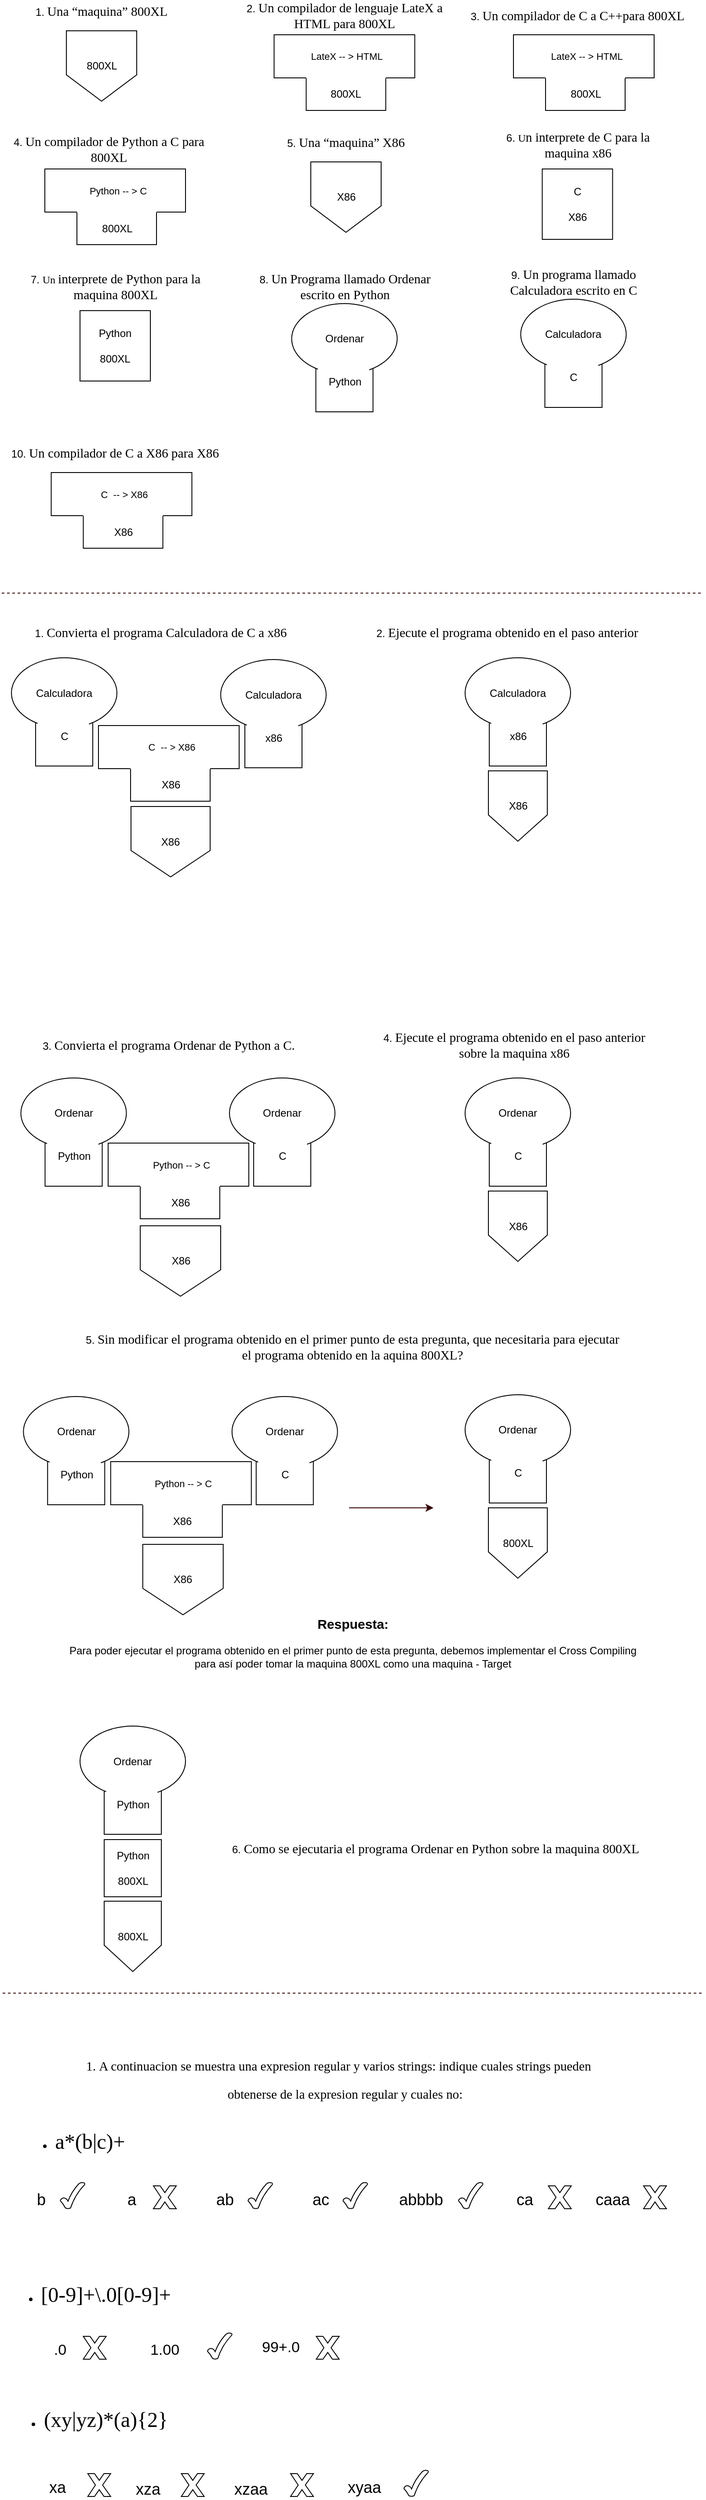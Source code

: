 <mxfile version="14.2.9" type="github"><diagram id="0wuy5kkKO8i0RY8jENME" name="Page-1"><mxGraphModel dx="946" dy="533" grid="0" gridSize="10" guides="1" tooltips="1" connect="1" arrows="1" fold="1" page="1" pageScale="1" pageWidth="827" pageHeight="1169" math="0" shadow="0"><root><mxCell id="0"/><mxCell id="1" parent="0"/><mxCell id="o7B1s2M9Znzvub45xpnJ-1" value="1.&amp;nbsp;&lt;span style=&quot;font-size: 11pt ; font-family: &amp;#34;calibri&amp;#34;&quot;&gt;Una “maquina” 800XL&lt;/span&gt;" style="text;html=1;strokeColor=none;fillColor=none;align=center;verticalAlign=middle;whiteSpace=wrap;rounded=0;" parent="1" vertex="1"><mxGeometry x="25" y="46" width="205" height="20" as="geometry"/></mxCell><mxCell id="o7B1s2M9Znzvub45xpnJ-3" value="800XL" style="shape=offPageConnector;whiteSpace=wrap;html=1;" parent="1" vertex="1"><mxGeometry x="87.5" y="78" width="80" height="80" as="geometry"/></mxCell><mxCell id="o7B1s2M9Znzvub45xpnJ-4" value="" style="rounded=0;whiteSpace=wrap;html=1;" parent="1" vertex="1"><mxGeometry x="323.75" y="82.5" width="160" height="49" as="geometry"/></mxCell><mxCell id="o7B1s2M9Znzvub45xpnJ-5" value="800XL" style="rounded=0;whiteSpace=wrap;html=1;" parent="1" vertex="1"><mxGeometry x="360.25" y="131.5" width="90.5" height="37" as="geometry"/></mxCell><mxCell id="o7B1s2M9Znzvub45xpnJ-6" value="" style="endArrow=none;html=1;entryX=1;entryY=0;entryDx=0;entryDy=0;strokeColor=#FFFFFF;exitX=0;exitY=0;exitDx=0;exitDy=0;" parent="1" source="o7B1s2M9Znzvub45xpnJ-5" target="o7B1s2M9Znzvub45xpnJ-5" edge="1"><mxGeometry width="50" height="50" relative="1" as="geometry"><mxPoint x="518.75" y="160.5" as="sourcePoint"/><mxPoint x="410.25" y="82.5" as="targetPoint"/></mxGeometry></mxCell><mxCell id="o7B1s2M9Znzvub45xpnJ-8" value="LateX -- &amp;gt; HTML" style="edgeLabel;html=1;align=center;verticalAlign=middle;resizable=0;points=[];" parent="o7B1s2M9Znzvub45xpnJ-6" vertex="1" connectable="0"><mxGeometry x="0.293" y="4" relative="1" as="geometry"><mxPoint x="-12.75" y="-20.5" as="offset"/></mxGeometry></mxCell><mxCell id="o7B1s2M9Znzvub45xpnJ-7" value="2.&amp;nbsp;&lt;span style=&quot;font-size: 11pt ; font-family: &amp;#34;calibri&amp;#34;&quot;&gt;Un compilador de lenguaje LateX a HTML para 800XL&lt;/span&gt;" style="text;html=1;strokeColor=none;fillColor=none;align=center;verticalAlign=middle;whiteSpace=wrap;rounded=0;" parent="1" vertex="1"><mxGeometry x="281" y="50.5" width="245.5" height="20" as="geometry"/></mxCell><mxCell id="o7B1s2M9Znzvub45xpnJ-9" value="" style="rounded=0;whiteSpace=wrap;html=1;" parent="1" vertex="1"><mxGeometry x="596" y="82.5" width="160" height="49" as="geometry"/></mxCell><mxCell id="o7B1s2M9Znzvub45xpnJ-10" value="800XL" style="rounded=0;whiteSpace=wrap;html=1;" parent="1" vertex="1"><mxGeometry x="632.5" y="131.5" width="90.5" height="37" as="geometry"/></mxCell><mxCell id="o7B1s2M9Znzvub45xpnJ-11" value="" style="endArrow=none;html=1;entryX=1;entryY=0;entryDx=0;entryDy=0;strokeColor=#FFFFFF;exitX=0;exitY=0;exitDx=0;exitDy=0;" parent="1" source="o7B1s2M9Znzvub45xpnJ-10" target="o7B1s2M9Znzvub45xpnJ-10" edge="1"><mxGeometry width="50" height="50" relative="1" as="geometry"><mxPoint x="791" y="160.5" as="sourcePoint"/><mxPoint x="682.5" y="82.5" as="targetPoint"/></mxGeometry></mxCell><mxCell id="o7B1s2M9Znzvub45xpnJ-12" value="LateX -- &amp;gt; HTML" style="edgeLabel;html=1;align=center;verticalAlign=middle;resizable=0;points=[];" parent="o7B1s2M9Znzvub45xpnJ-11" vertex="1" connectable="0"><mxGeometry x="0.293" y="4" relative="1" as="geometry"><mxPoint x="-12.75" y="-20.5" as="offset"/></mxGeometry></mxCell><mxCell id="o7B1s2M9Znzvub45xpnJ-13" value="3.&amp;nbsp;&lt;span style=&quot;font-size: 11pt ; font-family: &amp;#34;calibri&amp;#34;&quot;&gt;Un compilador de C a C++para 800XL&lt;/span&gt;&lt;span style=&quot;font-size: 11pt ; font-family: &amp;#34;calibri&amp;#34;&quot;&gt;&lt;br&gt;&lt;/span&gt;" style="text;html=1;strokeColor=none;fillColor=none;align=center;verticalAlign=middle;whiteSpace=wrap;rounded=0;" parent="1" vertex="1"><mxGeometry x="546" y="50.5" width="245.5" height="20" as="geometry"/></mxCell><mxCell id="o7B1s2M9Znzvub45xpnJ-14" value="" style="rounded=0;whiteSpace=wrap;html=1;" parent="1" vertex="1"><mxGeometry x="63" y="235" width="160" height="49" as="geometry"/></mxCell><mxCell id="o7B1s2M9Znzvub45xpnJ-15" value="800XL" style="rounded=0;whiteSpace=wrap;html=1;" parent="1" vertex="1"><mxGeometry x="99.5" y="284" width="90.5" height="37" as="geometry"/></mxCell><mxCell id="o7B1s2M9Znzvub45xpnJ-16" value="" style="endArrow=none;html=1;entryX=1;entryY=0;entryDx=0;entryDy=0;strokeColor=#FFFFFF;exitX=0;exitY=0;exitDx=0;exitDy=0;" parent="1" source="o7B1s2M9Znzvub45xpnJ-15" target="o7B1s2M9Znzvub45xpnJ-15" edge="1"><mxGeometry width="50" height="50" relative="1" as="geometry"><mxPoint x="258" y="313" as="sourcePoint"/><mxPoint x="149.5" y="235" as="targetPoint"/></mxGeometry></mxCell><mxCell id="o7B1s2M9Znzvub45xpnJ-17" value="Python -- &amp;gt; C" style="edgeLabel;html=1;align=center;verticalAlign=middle;resizable=0;points=[];" parent="o7B1s2M9Znzvub45xpnJ-16" vertex="1" connectable="0"><mxGeometry x="0.293" y="4" relative="1" as="geometry"><mxPoint x="-12.75" y="-20.5" as="offset"/></mxGeometry></mxCell><mxCell id="o7B1s2M9Znzvub45xpnJ-18" value="4.&amp;nbsp;&lt;span style=&quot;font-size: 11pt ; font-family: &amp;#34;calibri&amp;#34;&quot;&gt;Un compilador de Python a C para 800XL&lt;/span&gt;&lt;span style=&quot;font-size: 11pt ; font-family: &amp;#34;calibri&amp;#34;&quot;&gt;&lt;br&gt;&lt;/span&gt;" style="text;html=1;strokeColor=none;fillColor=none;align=center;verticalAlign=middle;whiteSpace=wrap;rounded=0;" parent="1" vertex="1"><mxGeometry x="13" y="203" width="245.5" height="20" as="geometry"/></mxCell><mxCell id="o7B1s2M9Znzvub45xpnJ-19" value="5.&amp;nbsp;&lt;span style=&quot;font-size: 11pt ; font-family: &amp;#34;calibri&amp;#34;&quot;&gt;Una “maquina” X86&lt;/span&gt;" style="text;html=1;strokeColor=none;fillColor=none;align=center;verticalAlign=middle;whiteSpace=wrap;rounded=0;" parent="1" vertex="1"><mxGeometry x="303" y="195" width="205" height="20" as="geometry"/></mxCell><mxCell id="o7B1s2M9Znzvub45xpnJ-20" value="X86" style="shape=offPageConnector;whiteSpace=wrap;html=1;" parent="1" vertex="1"><mxGeometry x="365.5" y="227" width="80" height="80" as="geometry"/></mxCell><mxCell id="c6GjUA7EUGAExGTS7ONb-1" value="C&lt;br&gt;&lt;br&gt;X86" style="whiteSpace=wrap;html=1;aspect=fixed;" parent="1" vertex="1"><mxGeometry x="628.75" y="235" width="80" height="80" as="geometry"/></mxCell><mxCell id="c6GjUA7EUGAExGTS7ONb-2" value="6. &lt;font face=&quot;calibri&quot;&gt;U&lt;/font&gt;&lt;span style=&quot;font-size: 11pt ; font-family: &amp;#34;calibri&amp;#34;&quot;&gt;n interprete de C para la maquina x86&lt;/span&gt;&lt;span style=&quot;font-size: 11pt ; font-family: &amp;#34;calibri&amp;#34;&quot;&gt;&lt;br&gt;&lt;/span&gt;" style="text;html=1;strokeColor=none;fillColor=none;align=center;verticalAlign=middle;whiteSpace=wrap;rounded=0;" parent="1" vertex="1"><mxGeometry x="567.5" y="198" width="202.5" height="20" as="geometry"/></mxCell><mxCell id="c6GjUA7EUGAExGTS7ONb-5" value="Python&lt;br&gt;&lt;br&gt;800XL" style="whiteSpace=wrap;html=1;aspect=fixed;" parent="1" vertex="1"><mxGeometry x="103" y="396" width="80" height="80" as="geometry"/></mxCell><mxCell id="c6GjUA7EUGAExGTS7ONb-6" value="7. &lt;font face=&quot;calibri&quot;&gt;Un&amp;nbsp;&lt;/font&gt;&lt;span style=&quot;font-size: 11pt ; font-family: &amp;#34;calibri&amp;#34;&quot;&gt;interprete de Python para la maquina 800XL&lt;/span&gt;&lt;font face=&quot;calibri&quot;&gt;&lt;br&gt;&lt;/font&gt;" style="text;html=1;strokeColor=none;fillColor=none;align=center;verticalAlign=middle;whiteSpace=wrap;rounded=0;" parent="1" vertex="1"><mxGeometry x="41.75" y="359" width="202.5" height="20" as="geometry"/></mxCell><mxCell id="c6GjUA7EUGAExGTS7ONb-8" value="" style="rounded=0;whiteSpace=wrap;html=1;rotation=90;" parent="1" vertex="1"><mxGeometry x="367.25" y="442" width="73" height="65" as="geometry"/></mxCell><mxCell id="c6GjUA7EUGAExGTS7ONb-9" value="Ordenar" style="ellipse;whiteSpace=wrap;html=1;" parent="1" vertex="1"><mxGeometry x="343.75" y="388" width="120" height="80" as="geometry"/></mxCell><mxCell id="pIgrAWLMI8oXcJ2_tjsk-3" value="" style="endArrow=none;html=1;strokeWidth=7;strokeColor=#FFFFFF;entryX=0.735;entryY=0.963;entryDx=0;entryDy=0;entryPerimeter=0;" edge="1" parent="1" target="c6GjUA7EUGAExGTS7ONb-9"><mxGeometry width="50" height="50" relative="1" as="geometry"><mxPoint x="373.5" y="465" as="sourcePoint"/><mxPoint x="424" y="465" as="targetPoint"/><Array as="points"><mxPoint x="406.5" y="465"/></Array></mxGeometry></mxCell><mxCell id="pIgrAWLMI8oXcJ2_tjsk-4" value="8. &lt;span style=&quot;font-size: 11pt ; font-family: &amp;#34;calibri&amp;#34;&quot;&gt;Un Programa llamado Ordenar escrito en Python&lt;/span&gt;&lt;font face=&quot;calibri&quot;&gt;&lt;br&gt;&lt;/font&gt;" style="text;html=1;strokeColor=none;fillColor=none;align=center;verticalAlign=middle;whiteSpace=wrap;rounded=0;" vertex="1" parent="1"><mxGeometry x="302.5" y="359" width="202.5" height="20" as="geometry"/></mxCell><mxCell id="pIgrAWLMI8oXcJ2_tjsk-5" value="Python" style="text;html=1;align=center;verticalAlign=middle;resizable=0;points=[];autosize=1;" vertex="1" parent="1"><mxGeometry x="380.25" y="468" width="47" height="18" as="geometry"/></mxCell><mxCell id="pIgrAWLMI8oXcJ2_tjsk-7" value="" style="rounded=0;whiteSpace=wrap;html=1;rotation=90;" vertex="1" parent="1"><mxGeometry x="627.75" y="437" width="73" height="65" as="geometry"/></mxCell><mxCell id="pIgrAWLMI8oXcJ2_tjsk-8" value="Calculadora" style="ellipse;whiteSpace=wrap;html=1;" vertex="1" parent="1"><mxGeometry x="604.25" y="383" width="120" height="80" as="geometry"/></mxCell><mxCell id="pIgrAWLMI8oXcJ2_tjsk-9" value="" style="endArrow=none;html=1;strokeWidth=7;strokeColor=#FFFFFF;entryX=0.735;entryY=0.963;entryDx=0;entryDy=0;entryPerimeter=0;" edge="1" parent="1" target="pIgrAWLMI8oXcJ2_tjsk-8"><mxGeometry width="50" height="50" relative="1" as="geometry"><mxPoint x="634" y="460" as="sourcePoint"/><mxPoint x="684.5" y="460" as="targetPoint"/><Array as="points"><mxPoint x="667" y="460"/></Array></mxGeometry></mxCell><mxCell id="pIgrAWLMI8oXcJ2_tjsk-10" value="9. &lt;span style=&quot;font-size: 11pt ; font-family: &amp;#34;calibri&amp;#34;&quot;&gt;Un programa llamado Calculadora escrito en C&lt;/span&gt;&lt;span style=&quot;font-size: 11pt ; font-family: &amp;#34;calibri&amp;#34;&quot;&gt;&lt;br&gt;&lt;/span&gt;" style="text;html=1;strokeColor=none;fillColor=none;align=center;verticalAlign=middle;whiteSpace=wrap;rounded=0;" vertex="1" parent="1"><mxGeometry x="563" y="354" width="202.5" height="20" as="geometry"/></mxCell><mxCell id="pIgrAWLMI8oXcJ2_tjsk-11" value="C" style="text;html=1;align=center;verticalAlign=middle;resizable=0;points=[];autosize=1;" vertex="1" parent="1"><mxGeometry x="654.75" y="463" width="19" height="18" as="geometry"/></mxCell><mxCell id="pIgrAWLMI8oXcJ2_tjsk-12" value="" style="rounded=0;whiteSpace=wrap;html=1;" vertex="1" parent="1"><mxGeometry x="70.25" y="580" width="160" height="49" as="geometry"/></mxCell><mxCell id="pIgrAWLMI8oXcJ2_tjsk-13" value="X86" style="rounded=0;whiteSpace=wrap;html=1;" vertex="1" parent="1"><mxGeometry x="106.75" y="629" width="90.5" height="37" as="geometry"/></mxCell><mxCell id="pIgrAWLMI8oXcJ2_tjsk-14" value="" style="endArrow=none;html=1;entryX=1;entryY=0;entryDx=0;entryDy=0;strokeColor=#FFFFFF;exitX=0;exitY=0;exitDx=0;exitDy=0;" edge="1" parent="1" source="pIgrAWLMI8oXcJ2_tjsk-13" target="pIgrAWLMI8oXcJ2_tjsk-13"><mxGeometry width="50" height="50" relative="1" as="geometry"><mxPoint x="265.25" y="658" as="sourcePoint"/><mxPoint x="156.75" y="580" as="targetPoint"/></mxGeometry></mxCell><mxCell id="pIgrAWLMI8oXcJ2_tjsk-15" value="C &amp;nbsp;-- &amp;gt; X86" style="edgeLabel;html=1;align=center;verticalAlign=middle;resizable=0;points=[];" vertex="1" connectable="0" parent="pIgrAWLMI8oXcJ2_tjsk-14"><mxGeometry x="0.293" y="4" relative="1" as="geometry"><mxPoint x="-12.75" y="-20.5" as="offset"/></mxGeometry></mxCell><mxCell id="pIgrAWLMI8oXcJ2_tjsk-16" value="10.&amp;nbsp;&lt;span style=&quot;font-size: 11pt ; font-family: &amp;#34;calibri&amp;#34;&quot;&gt;Un compilador de C a X86 para X86&lt;/span&gt;&lt;span style=&quot;font-size: 11pt ; font-family: &amp;#34;calibri&amp;#34;&quot;&gt;&lt;br&gt;&lt;/span&gt;" style="text;html=1;strokeColor=none;fillColor=none;align=center;verticalAlign=middle;whiteSpace=wrap;rounded=0;" vertex="1" parent="1"><mxGeometry x="20.25" y="548" width="245.5" height="20" as="geometry"/></mxCell><mxCell id="pIgrAWLMI8oXcJ2_tjsk-17" value="" style="endArrow=none;dashed=1;html=1;strokeWidth=1;strokeColor=#330000;" edge="1" parent="1"><mxGeometry width="50" height="50" relative="1" as="geometry"><mxPoint x="14" y="717" as="sourcePoint"/><mxPoint x="811" y="717" as="targetPoint"/></mxGeometry></mxCell><mxCell id="pIgrAWLMI8oXcJ2_tjsk-19" value="1.&amp;nbsp;&lt;span style=&quot;font-size: 11pt ; font-family: &amp;#34;calibri&amp;#34;&quot;&gt;Convierta el programa Calculadora de C a x86&lt;/span&gt;" style="text;html=1;strokeColor=none;fillColor=none;align=center;verticalAlign=middle;whiteSpace=wrap;rounded=0;" vertex="1" parent="1"><mxGeometry x="35.75" y="745" width="318.25" height="34" as="geometry"/></mxCell><mxCell id="pIgrAWLMI8oXcJ2_tjsk-20" value="" style="rounded=0;whiteSpace=wrap;html=1;rotation=90;" vertex="1" parent="1"><mxGeometry x="48.5" y="844.5" width="73" height="65" as="geometry"/></mxCell><mxCell id="pIgrAWLMI8oXcJ2_tjsk-21" value="Calculadora" style="ellipse;whiteSpace=wrap;html=1;" vertex="1" parent="1"><mxGeometry x="25" y="790.5" width="120" height="80" as="geometry"/></mxCell><mxCell id="pIgrAWLMI8oXcJ2_tjsk-22" value="" style="endArrow=none;html=1;strokeWidth=7;strokeColor=#FFFFFF;entryX=0.735;entryY=0.963;entryDx=0;entryDy=0;entryPerimeter=0;" edge="1" parent="1" target="pIgrAWLMI8oXcJ2_tjsk-21"><mxGeometry width="50" height="50" relative="1" as="geometry"><mxPoint x="54.75" y="867.5" as="sourcePoint"/><mxPoint x="105.25" y="867.5" as="targetPoint"/><Array as="points"><mxPoint x="87.75" y="867.5"/></Array></mxGeometry></mxCell><mxCell id="pIgrAWLMI8oXcJ2_tjsk-23" value="C" style="text;html=1;align=center;verticalAlign=middle;resizable=0;points=[];autosize=1;" vertex="1" parent="1"><mxGeometry x="75.5" y="870.5" width="19" height="18" as="geometry"/></mxCell><mxCell id="pIgrAWLMI8oXcJ2_tjsk-28" value="" style="rounded=0;whiteSpace=wrap;html=1;" vertex="1" parent="1"><mxGeometry x="124" y="867.5" width="160" height="49" as="geometry"/></mxCell><mxCell id="pIgrAWLMI8oXcJ2_tjsk-29" value="X86" style="rounded=0;whiteSpace=wrap;html=1;" vertex="1" parent="1"><mxGeometry x="160.5" y="916.5" width="90.5" height="37" as="geometry"/></mxCell><mxCell id="pIgrAWLMI8oXcJ2_tjsk-30" value="" style="endArrow=none;html=1;entryX=1;entryY=0;entryDx=0;entryDy=0;strokeColor=#FFFFFF;exitX=0;exitY=0;exitDx=0;exitDy=0;" edge="1" parent="1" source="pIgrAWLMI8oXcJ2_tjsk-29" target="pIgrAWLMI8oXcJ2_tjsk-29"><mxGeometry width="50" height="50" relative="1" as="geometry"><mxPoint x="319" y="945.5" as="sourcePoint"/><mxPoint x="210.5" y="867.5" as="targetPoint"/></mxGeometry></mxCell><mxCell id="pIgrAWLMI8oXcJ2_tjsk-31" value="C &amp;nbsp;-- &amp;gt; X86" style="edgeLabel;html=1;align=center;verticalAlign=middle;resizable=0;points=[];" vertex="1" connectable="0" parent="pIgrAWLMI8oXcJ2_tjsk-30"><mxGeometry x="0.293" y="4" relative="1" as="geometry"><mxPoint x="-12.75" y="-20.5" as="offset"/></mxGeometry></mxCell><mxCell id="pIgrAWLMI8oXcJ2_tjsk-32" value="X86" style="shape=offPageConnector;whiteSpace=wrap;html=1;" vertex="1" parent="1"><mxGeometry x="161" y="959.5" width="90" height="80" as="geometry"/></mxCell><mxCell id="pIgrAWLMI8oXcJ2_tjsk-33" value="" style="rounded=0;whiteSpace=wrap;html=1;rotation=90;" vertex="1" parent="1"><mxGeometry x="286.5" y="846.5" width="73" height="65" as="geometry"/></mxCell><mxCell id="pIgrAWLMI8oXcJ2_tjsk-34" value="Calculadora" style="ellipse;whiteSpace=wrap;html=1;" vertex="1" parent="1"><mxGeometry x="263" y="792.5" width="120" height="80" as="geometry"/></mxCell><mxCell id="pIgrAWLMI8oXcJ2_tjsk-35" value="" style="endArrow=none;html=1;strokeWidth=7;strokeColor=#FFFFFF;entryX=0.735;entryY=0.963;entryDx=0;entryDy=0;entryPerimeter=0;" edge="1" parent="1" target="pIgrAWLMI8oXcJ2_tjsk-34"><mxGeometry width="50" height="50" relative="1" as="geometry"><mxPoint x="292.75" y="869.5" as="sourcePoint"/><mxPoint x="343.25" y="869.5" as="targetPoint"/><Array as="points"><mxPoint x="325.75" y="869.5"/></Array></mxGeometry></mxCell><mxCell id="pIgrAWLMI8oXcJ2_tjsk-36" value="x86" style="text;html=1;align=center;verticalAlign=middle;resizable=0;points=[];autosize=1;" vertex="1" parent="1"><mxGeometry x="308.5" y="872.5" width="29" height="18" as="geometry"/></mxCell><mxCell id="pIgrAWLMI8oXcJ2_tjsk-37" value="2.&amp;nbsp;&lt;span style=&quot;font-size: 11pt ; font-family: &amp;#34;calibri&amp;#34;&quot;&gt;Ejecute el programa obtenido en el paso anterior&lt;/span&gt;" style="text;html=1;strokeColor=none;fillColor=none;align=center;verticalAlign=middle;whiteSpace=wrap;rounded=0;" vertex="1" parent="1"><mxGeometry x="430" y="745" width="318.25" height="34" as="geometry"/></mxCell><mxCell id="pIgrAWLMI8oXcJ2_tjsk-38" value="" style="rounded=0;whiteSpace=wrap;html=1;rotation=90;" vertex="1" parent="1"><mxGeometry x="564.5" y="844.5" width="73" height="65" as="geometry"/></mxCell><mxCell id="pIgrAWLMI8oXcJ2_tjsk-39" value="Calculadora" style="ellipse;whiteSpace=wrap;html=1;" vertex="1" parent="1"><mxGeometry x="541" y="790.5" width="120" height="80" as="geometry"/></mxCell><mxCell id="pIgrAWLMI8oXcJ2_tjsk-40" value="" style="endArrow=none;html=1;strokeWidth=7;strokeColor=#FFFFFF;entryX=0.735;entryY=0.963;entryDx=0;entryDy=0;entryPerimeter=0;" edge="1" parent="1" target="pIgrAWLMI8oXcJ2_tjsk-39"><mxGeometry width="50" height="50" relative="1" as="geometry"><mxPoint x="570.75" y="867.5" as="sourcePoint"/><mxPoint x="621.25" y="867.5" as="targetPoint"/><Array as="points"><mxPoint x="603.75" y="867.5"/></Array></mxGeometry></mxCell><mxCell id="pIgrAWLMI8oXcJ2_tjsk-41" value="x86" style="text;html=1;align=center;verticalAlign=middle;resizable=0;points=[];autosize=1;" vertex="1" parent="1"><mxGeometry x="586.5" y="870.5" width="29" height="18" as="geometry"/></mxCell><mxCell id="pIgrAWLMI8oXcJ2_tjsk-42" value="X86" style="shape=offPageConnector;whiteSpace=wrap;html=1;" vertex="1" parent="1"><mxGeometry x="567.5" y="919" width="67" height="80" as="geometry"/></mxCell><mxCell id="pIgrAWLMI8oXcJ2_tjsk-47" value="3.&amp;nbsp;&lt;span style=&quot;font-size: 11pt ; font-family: &amp;#34;calibri&amp;#34;&quot;&gt;Convierta el programa Ordenar de Python a C.&lt;/span&gt;" style="text;html=1;strokeColor=none;fillColor=none;align=center;verticalAlign=middle;whiteSpace=wrap;rounded=0;" vertex="1" parent="1"><mxGeometry x="44.88" y="1214" width="318.25" height="34" as="geometry"/></mxCell><mxCell id="pIgrAWLMI8oXcJ2_tjsk-48" value="" style="rounded=0;whiteSpace=wrap;html=1;rotation=90;" vertex="1" parent="1"><mxGeometry x="59.25" y="1322" width="73" height="65" as="geometry"/></mxCell><mxCell id="pIgrAWLMI8oXcJ2_tjsk-49" value="Ordenar" style="ellipse;whiteSpace=wrap;html=1;" vertex="1" parent="1"><mxGeometry x="35.75" y="1268" width="120" height="80" as="geometry"/></mxCell><mxCell id="pIgrAWLMI8oXcJ2_tjsk-50" value="" style="endArrow=none;html=1;strokeWidth=7;strokeColor=#FFFFFF;entryX=0.735;entryY=0.963;entryDx=0;entryDy=0;entryPerimeter=0;" edge="1" parent="1" target="pIgrAWLMI8oXcJ2_tjsk-49"><mxGeometry width="50" height="50" relative="1" as="geometry"><mxPoint x="65.5" y="1345" as="sourcePoint"/><mxPoint x="116" y="1345" as="targetPoint"/><Array as="points"><mxPoint x="98.5" y="1345"/></Array></mxGeometry></mxCell><mxCell id="pIgrAWLMI8oXcJ2_tjsk-51" value="Python" style="text;html=1;align=center;verticalAlign=middle;resizable=0;points=[];autosize=1;" vertex="1" parent="1"><mxGeometry x="72.25" y="1348" width="47" height="18" as="geometry"/></mxCell><mxCell id="pIgrAWLMI8oXcJ2_tjsk-52" value="" style="rounded=0;whiteSpace=wrap;html=1;" vertex="1" parent="1"><mxGeometry x="135" y="1342" width="160" height="49" as="geometry"/></mxCell><mxCell id="pIgrAWLMI8oXcJ2_tjsk-53" value="X86" style="rounded=0;whiteSpace=wrap;html=1;" vertex="1" parent="1"><mxGeometry x="171.5" y="1391" width="90.5" height="37" as="geometry"/></mxCell><mxCell id="pIgrAWLMI8oXcJ2_tjsk-54" value="" style="endArrow=none;html=1;entryX=1;entryY=0;entryDx=0;entryDy=0;exitX=0;exitY=0;exitDx=0;exitDy=0;strokeColor=#FFFFFF;" edge="1" parent="1" source="pIgrAWLMI8oXcJ2_tjsk-53" target="pIgrAWLMI8oXcJ2_tjsk-53"><mxGeometry width="50" height="50" relative="1" as="geometry"><mxPoint x="330" y="1420" as="sourcePoint"/><mxPoint x="221.5" y="1342" as="targetPoint"/></mxGeometry></mxCell><mxCell id="pIgrAWLMI8oXcJ2_tjsk-55" value="Python -- &amp;gt; C" style="edgeLabel;html=1;align=center;verticalAlign=middle;resizable=0;points=[];" vertex="1" connectable="0" parent="pIgrAWLMI8oXcJ2_tjsk-54"><mxGeometry x="0.293" y="4" relative="1" as="geometry"><mxPoint x="-12.75" y="-20.5" as="offset"/></mxGeometry></mxCell><mxCell id="pIgrAWLMI8oXcJ2_tjsk-56" value="" style="rounded=0;whiteSpace=wrap;html=1;rotation=90;" vertex="1" parent="1"><mxGeometry x="296.5" y="1322" width="73" height="65" as="geometry"/></mxCell><mxCell id="pIgrAWLMI8oXcJ2_tjsk-57" value="Ordenar" style="ellipse;whiteSpace=wrap;html=1;" vertex="1" parent="1"><mxGeometry x="273" y="1268" width="120" height="80" as="geometry"/></mxCell><mxCell id="pIgrAWLMI8oXcJ2_tjsk-58" value="" style="endArrow=none;html=1;strokeWidth=7;strokeColor=#FFFFFF;entryX=0.735;entryY=0.963;entryDx=0;entryDy=0;entryPerimeter=0;" edge="1" parent="1" target="pIgrAWLMI8oXcJ2_tjsk-57"><mxGeometry width="50" height="50" relative="1" as="geometry"><mxPoint x="302.75" y="1345" as="sourcePoint"/><mxPoint x="353.25" y="1345" as="targetPoint"/><Array as="points"><mxPoint x="335.75" y="1345"/></Array></mxGeometry></mxCell><mxCell id="pIgrAWLMI8oXcJ2_tjsk-59" value="C" style="text;html=1;align=center;verticalAlign=middle;resizable=0;points=[];autosize=1;" vertex="1" parent="1"><mxGeometry x="323.5" y="1348" width="19" height="18" as="geometry"/></mxCell><mxCell id="pIgrAWLMI8oXcJ2_tjsk-60" value="X86" style="shape=offPageConnector;whiteSpace=wrap;html=1;" vertex="1" parent="1"><mxGeometry x="171.5" y="1436" width="91.5" height="80" as="geometry"/></mxCell><mxCell id="pIgrAWLMI8oXcJ2_tjsk-62" value="" style="rounded=0;whiteSpace=wrap;html=1;rotation=90;" vertex="1" parent="1"><mxGeometry x="564.5" y="1322" width="73" height="65" as="geometry"/></mxCell><mxCell id="pIgrAWLMI8oXcJ2_tjsk-63" value="Ordenar" style="ellipse;whiteSpace=wrap;html=1;" vertex="1" parent="1"><mxGeometry x="541" y="1268" width="120" height="80" as="geometry"/></mxCell><mxCell id="pIgrAWLMI8oXcJ2_tjsk-64" value="" style="endArrow=none;html=1;strokeWidth=7;strokeColor=#FFFFFF;entryX=0.735;entryY=0.963;entryDx=0;entryDy=0;entryPerimeter=0;" edge="1" parent="1" target="pIgrAWLMI8oXcJ2_tjsk-63"><mxGeometry width="50" height="50" relative="1" as="geometry"><mxPoint x="570.75" y="1345" as="sourcePoint"/><mxPoint x="621.25" y="1345" as="targetPoint"/><Array as="points"><mxPoint x="603.75" y="1345"/></Array></mxGeometry></mxCell><mxCell id="pIgrAWLMI8oXcJ2_tjsk-65" value="C" style="text;html=1;align=center;verticalAlign=middle;resizable=0;points=[];autosize=1;" vertex="1" parent="1"><mxGeometry x="591.5" y="1348" width="19" height="18" as="geometry"/></mxCell><mxCell id="pIgrAWLMI8oXcJ2_tjsk-66" value="X86" style="shape=offPageConnector;whiteSpace=wrap;html=1;" vertex="1" parent="1"><mxGeometry x="567.5" y="1396.5" width="67" height="80" as="geometry"/></mxCell><mxCell id="pIgrAWLMI8oXcJ2_tjsk-67" value="4.&amp;nbsp;&lt;span style=&quot;font-size: 11pt ; font-family: &amp;#34;calibri&amp;#34;&quot;&gt;Ejecute el programa obtenido en el paso anterior sobre la maquina x86&lt;/span&gt;" style="text;html=1;strokeColor=none;fillColor=none;align=center;verticalAlign=middle;whiteSpace=wrap;rounded=0;" vertex="1" parent="1"><mxGeometry x="437.75" y="1214" width="318.25" height="34" as="geometry"/></mxCell><mxCell id="pIgrAWLMI8oXcJ2_tjsk-69" value="&lt;div style=&quot;text-align: center&quot;&gt;&lt;span&gt;5.&amp;nbsp;&lt;/span&gt;&lt;span style=&quot;font-family: &amp;#34;calibri&amp;#34; ; font-size: 11pt&quot;&gt;Sin modificar el programa obtenido en el primer punto de esta pregunta, que&amp;nbsp;&lt;/span&gt;&lt;span style=&quot;font-size: 11pt ; font-family: &amp;#34;calibri&amp;#34;&quot;&gt;necesitaria para ejecutar el programa obtenido en la aquina 800XL?&lt;/span&gt;&lt;/div&gt;" style="text;html=1;strokeColor=none;fillColor=none;align=center;verticalAlign=middle;whiteSpace=wrap;rounded=0;" vertex="1" parent="1"><mxGeometry x="105" y="1557" width="616.25" height="34" as="geometry"/></mxCell><mxCell id="pIgrAWLMI8oXcJ2_tjsk-70" value="" style="rounded=0;whiteSpace=wrap;html=1;rotation=90;" vertex="1" parent="1"><mxGeometry x="62.13" y="1684" width="73" height="65" as="geometry"/></mxCell><mxCell id="pIgrAWLMI8oXcJ2_tjsk-71" value="Ordenar" style="ellipse;whiteSpace=wrap;html=1;" vertex="1" parent="1"><mxGeometry x="38.63" y="1630" width="120" height="80" as="geometry"/></mxCell><mxCell id="pIgrAWLMI8oXcJ2_tjsk-72" value="" style="endArrow=none;html=1;strokeWidth=7;strokeColor=#FFFFFF;entryX=0.735;entryY=0.963;entryDx=0;entryDy=0;entryPerimeter=0;" edge="1" parent="1" target="pIgrAWLMI8oXcJ2_tjsk-71"><mxGeometry width="50" height="50" relative="1" as="geometry"><mxPoint x="68.38" y="1707" as="sourcePoint"/><mxPoint x="118.88" y="1707" as="targetPoint"/><Array as="points"><mxPoint x="101.38" y="1707"/></Array></mxGeometry></mxCell><mxCell id="pIgrAWLMI8oXcJ2_tjsk-73" value="Python" style="text;html=1;align=center;verticalAlign=middle;resizable=0;points=[];autosize=1;" vertex="1" parent="1"><mxGeometry x="75.13" y="1710" width="47" height="18" as="geometry"/></mxCell><mxCell id="pIgrAWLMI8oXcJ2_tjsk-74" value="" style="rounded=0;whiteSpace=wrap;html=1;" vertex="1" parent="1"><mxGeometry x="137.88" y="1704" width="160" height="49" as="geometry"/></mxCell><mxCell id="pIgrAWLMI8oXcJ2_tjsk-75" value="X86" style="rounded=0;whiteSpace=wrap;html=1;" vertex="1" parent="1"><mxGeometry x="174.38" y="1753" width="90.5" height="37" as="geometry"/></mxCell><mxCell id="pIgrAWLMI8oXcJ2_tjsk-76" value="" style="endArrow=none;html=1;entryX=1;entryY=0;entryDx=0;entryDy=0;exitX=0;exitY=0;exitDx=0;exitDy=0;strokeColor=#FFFFFF;" edge="1" parent="1" source="pIgrAWLMI8oXcJ2_tjsk-75" target="pIgrAWLMI8oXcJ2_tjsk-75"><mxGeometry width="50" height="50" relative="1" as="geometry"><mxPoint x="332.88" y="1782" as="sourcePoint"/><mxPoint x="224.38" y="1704" as="targetPoint"/></mxGeometry></mxCell><mxCell id="pIgrAWLMI8oXcJ2_tjsk-77" value="Python -- &amp;gt; C" style="edgeLabel;html=1;align=center;verticalAlign=middle;resizable=0;points=[];" vertex="1" connectable="0" parent="pIgrAWLMI8oXcJ2_tjsk-76"><mxGeometry x="0.293" y="4" relative="1" as="geometry"><mxPoint x="-12.75" y="-20.5" as="offset"/></mxGeometry></mxCell><mxCell id="pIgrAWLMI8oXcJ2_tjsk-78" value="" style="rounded=0;whiteSpace=wrap;html=1;rotation=90;" vertex="1" parent="1"><mxGeometry x="299.38" y="1684" width="73" height="65" as="geometry"/></mxCell><mxCell id="pIgrAWLMI8oXcJ2_tjsk-79" value="Ordenar" style="ellipse;whiteSpace=wrap;html=1;" vertex="1" parent="1"><mxGeometry x="275.88" y="1630" width="120" height="80" as="geometry"/></mxCell><mxCell id="pIgrAWLMI8oXcJ2_tjsk-80" value="" style="endArrow=none;html=1;strokeWidth=7;strokeColor=#FFFFFF;entryX=0.735;entryY=0.963;entryDx=0;entryDy=0;entryPerimeter=0;" edge="1" parent="1" target="pIgrAWLMI8oXcJ2_tjsk-79"><mxGeometry width="50" height="50" relative="1" as="geometry"><mxPoint x="305.63" y="1707" as="sourcePoint"/><mxPoint x="356.13" y="1707" as="targetPoint"/><Array as="points"><mxPoint x="338.63" y="1707"/></Array></mxGeometry></mxCell><mxCell id="pIgrAWLMI8oXcJ2_tjsk-81" value="C" style="text;html=1;align=center;verticalAlign=middle;resizable=0;points=[];autosize=1;" vertex="1" parent="1"><mxGeometry x="326.38" y="1710" width="19" height="18" as="geometry"/></mxCell><mxCell id="pIgrAWLMI8oXcJ2_tjsk-82" value="X86" style="shape=offPageConnector;whiteSpace=wrap;html=1;" vertex="1" parent="1"><mxGeometry x="174.38" y="1798" width="91.5" height="80" as="geometry"/></mxCell><mxCell id="pIgrAWLMI8oXcJ2_tjsk-83" value="" style="endArrow=classic;html=1;strokeWidth=1;strokeColor=#330000;" edge="1" parent="1"><mxGeometry width="50" height="50" relative="1" as="geometry"><mxPoint x="409" y="1756.5" as="sourcePoint"/><mxPoint x="505" y="1756.5" as="targetPoint"/></mxGeometry></mxCell><mxCell id="pIgrAWLMI8oXcJ2_tjsk-84" value="" style="rounded=0;whiteSpace=wrap;html=1;rotation=90;" vertex="1" parent="1"><mxGeometry x="564.5" y="1682" width="73" height="65" as="geometry"/></mxCell><mxCell id="pIgrAWLMI8oXcJ2_tjsk-85" value="Ordenar" style="ellipse;whiteSpace=wrap;html=1;" vertex="1" parent="1"><mxGeometry x="541" y="1628" width="120" height="80" as="geometry"/></mxCell><mxCell id="pIgrAWLMI8oXcJ2_tjsk-86" value="" style="endArrow=none;html=1;strokeWidth=7;strokeColor=#FFFFFF;entryX=0.735;entryY=0.963;entryDx=0;entryDy=0;entryPerimeter=0;" edge="1" parent="1" target="pIgrAWLMI8oXcJ2_tjsk-85"><mxGeometry width="50" height="50" relative="1" as="geometry"><mxPoint x="570.75" y="1705" as="sourcePoint"/><mxPoint x="621.25" y="1705" as="targetPoint"/><Array as="points"><mxPoint x="603.75" y="1705"/></Array></mxGeometry></mxCell><mxCell id="pIgrAWLMI8oXcJ2_tjsk-87" value="C" style="text;html=1;align=center;verticalAlign=middle;resizable=0;points=[];autosize=1;" vertex="1" parent="1"><mxGeometry x="591.5" y="1708" width="19" height="18" as="geometry"/></mxCell><mxCell id="pIgrAWLMI8oXcJ2_tjsk-88" value="800XL" style="shape=offPageConnector;whiteSpace=wrap;html=1;" vertex="1" parent="1"><mxGeometry x="567.5" y="1756.5" width="67" height="80" as="geometry"/></mxCell><mxCell id="pIgrAWLMI8oXcJ2_tjsk-89" value="&lt;font style=&quot;font-size: 15px&quot;&gt;&lt;b&gt;Respuesta:&lt;br&gt;&lt;/b&gt;&lt;/font&gt;&lt;br&gt;Para poder ejecutar el programa obtenido en el primer punto de esta pregunta, debemos implementar el Cross Compiling&lt;br&gt;para así poder tomar la maquina 800XL como una maquina - Target" style="text;html=1;align=center;verticalAlign=middle;resizable=0;points=[];autosize=1;" vertex="1" parent="1"><mxGeometry x="85.63" y="1879" width="655" height="61" as="geometry"/></mxCell><mxCell id="pIgrAWLMI8oXcJ2_tjsk-90" value="" style="rounded=0;whiteSpace=wrap;html=1;rotation=90;" vertex="1" parent="1"><mxGeometry x="126.5" y="2058.5" width="73" height="65" as="geometry"/></mxCell><mxCell id="pIgrAWLMI8oXcJ2_tjsk-91" value="Ordenar" style="ellipse;whiteSpace=wrap;html=1;" vertex="1" parent="1"><mxGeometry x="103" y="2004.5" width="120" height="80" as="geometry"/></mxCell><mxCell id="pIgrAWLMI8oXcJ2_tjsk-92" value="" style="endArrow=none;html=1;strokeWidth=7;strokeColor=#FFFFFF;entryX=0.735;entryY=0.963;entryDx=0;entryDy=0;entryPerimeter=0;" edge="1" parent="1" target="pIgrAWLMI8oXcJ2_tjsk-91"><mxGeometry width="50" height="50" relative="1" as="geometry"><mxPoint x="132.75" y="2081.5" as="sourcePoint"/><mxPoint x="183.25" y="2081.5" as="targetPoint"/><Array as="points"><mxPoint x="165.75" y="2081.5"/></Array></mxGeometry></mxCell><mxCell id="pIgrAWLMI8oXcJ2_tjsk-93" value="Python" style="text;html=1;align=center;verticalAlign=middle;resizable=0;points=[];autosize=1;" vertex="1" parent="1"><mxGeometry x="139.5" y="2084.5" width="47" height="18" as="geometry"/></mxCell><mxCell id="pIgrAWLMI8oXcJ2_tjsk-94" value="Python&lt;br&gt;&lt;br&gt;800XL" style="whiteSpace=wrap;html=1;aspect=fixed;" vertex="1" parent="1"><mxGeometry x="130.5" y="2133.5" width="65" height="65" as="geometry"/></mxCell><mxCell id="pIgrAWLMI8oXcJ2_tjsk-95" value="800XL" style="shape=offPageConnector;whiteSpace=wrap;html=1;" vertex="1" parent="1"><mxGeometry x="130.5" y="2203.5" width="65" height="80" as="geometry"/></mxCell><mxCell id="pIgrAWLMI8oXcJ2_tjsk-96" value="6.&amp;nbsp;&lt;span style=&quot;font-size: 11pt ; font-family: &amp;#34;calibri&amp;#34;&quot;&gt;Como se ejecutaria el programa Ordenar en Python sobre la maquina 800XL&lt;/span&gt;" style="text;html=1;align=center;verticalAlign=middle;resizable=0;points=[];autosize=1;" vertex="1" parent="1"><mxGeometry x="264.88" y="2135" width="484" height="18" as="geometry"/></mxCell><mxCell id="pIgrAWLMI8oXcJ2_tjsk-97" value="" style="endArrow=none;dashed=1;html=1;strokeWidth=1;strokeColor=#330000;" edge="1" parent="1"><mxGeometry width="50" height="50" relative="1" as="geometry"><mxPoint x="15.0" y="2308" as="sourcePoint"/><mxPoint x="812" y="2308" as="targetPoint"/></mxGeometry></mxCell><mxCell id="pIgrAWLMI8oXcJ2_tjsk-99" value="&lt;div class=&quot;page&quot; title=&quot;Page 1&quot;&gt;&lt;div class=&quot;layoutArea&quot;&gt;&lt;div class=&quot;column&quot;&gt;&lt;ol&gt;&lt;li style=&quot;font-size: 11pt ; font-family: &amp;#34;calibri&amp;#34;&quot;&gt;&lt;p&gt;&lt;span style=&quot;font-size: 11pt&quot;&gt;A continuacion se muestra una expresion regular y varios strings: indique cuales strings pueden&lt;/span&gt;&lt;/p&gt;&lt;p&gt;&lt;span style=&quot;font-size: 11pt&quot;&gt;obtenerse de la expresion regular y cuales no:&lt;/span&gt;&lt;/p&gt;&lt;/li&gt;&lt;/ol&gt;&lt;/div&gt;&lt;/div&gt;&lt;/div&gt;" style="text;html=1;strokeColor=none;fillColor=none;align=center;verticalAlign=middle;whiteSpace=wrap;rounded=0;" vertex="1" parent="1"><mxGeometry x="70.25" y="2390" width="629" height="34" as="geometry"/></mxCell><mxCell id="pIgrAWLMI8oXcJ2_tjsk-100" value="&lt;font style=&quot;font-size: 18px&quot;&gt;b&lt;/font&gt;" style="text;html=1;strokeColor=none;fillColor=none;align=center;verticalAlign=middle;whiteSpace=wrap;rounded=0;" vertex="1" parent="1"><mxGeometry x="39" y="2533" width="40" height="20" as="geometry"/></mxCell><mxCell id="pIgrAWLMI8oXcJ2_tjsk-102" value="" style="verticalLabelPosition=bottom;verticalAlign=top;html=1;shape=mxgraph.basic.tick" vertex="1" parent="1"><mxGeometry x="80.63" y="2523" width="27.87" height="30" as="geometry"/></mxCell><mxCell id="pIgrAWLMI8oXcJ2_tjsk-103" value="&lt;font style=&quot;font-size: 18px&quot;&gt;a&lt;/font&gt;" style="text;html=1;strokeColor=none;fillColor=none;align=center;verticalAlign=middle;whiteSpace=wrap;rounded=0;" vertex="1" parent="1"><mxGeometry x="141.75" y="2533" width="40" height="20" as="geometry"/></mxCell><mxCell id="pIgrAWLMI8oXcJ2_tjsk-104" value="" style="verticalLabelPosition=bottom;verticalAlign=top;html=1;shape=mxgraph.basic.x" vertex="1" parent="1"><mxGeometry x="186.5" y="2527" width="26" height="26" as="geometry"/></mxCell><mxCell id="pIgrAWLMI8oXcJ2_tjsk-109" value="&lt;font style=&quot;font-size: 18px&quot;&gt;ab&lt;/font&gt;" style="text;html=1;strokeColor=none;fillColor=none;align=center;verticalAlign=middle;whiteSpace=wrap;rounded=0;" vertex="1" parent="1"><mxGeometry x="247.5" y="2533" width="40" height="20" as="geometry"/></mxCell><mxCell id="pIgrAWLMI8oXcJ2_tjsk-110" value="" style="verticalLabelPosition=bottom;verticalAlign=top;html=1;shape=mxgraph.basic.tick" vertex="1" parent="1"><mxGeometry x="294.13" y="2523" width="27.87" height="30" as="geometry"/></mxCell><mxCell id="pIgrAWLMI8oXcJ2_tjsk-111" value="&lt;font style=&quot;font-size: 18px&quot;&gt;ac&lt;/font&gt;" style="text;html=1;strokeColor=none;fillColor=none;align=center;verticalAlign=middle;whiteSpace=wrap;rounded=0;" vertex="1" parent="1"><mxGeometry x="356.88" y="2533" width="40" height="20" as="geometry"/></mxCell><mxCell id="pIgrAWLMI8oXcJ2_tjsk-112" value="" style="verticalLabelPosition=bottom;verticalAlign=top;html=1;shape=mxgraph.basic.tick" vertex="1" parent="1"><mxGeometry x="402.13" y="2523" width="27.87" height="30" as="geometry"/></mxCell><mxCell id="pIgrAWLMI8oXcJ2_tjsk-113" value="&lt;font style=&quot;font-size: 18px&quot;&gt;abbbb&lt;/font&gt;" style="text;html=1;strokeColor=none;fillColor=none;align=center;verticalAlign=middle;whiteSpace=wrap;rounded=0;" vertex="1" parent="1"><mxGeometry x="471.38" y="2533" width="40" height="20" as="geometry"/></mxCell><mxCell id="pIgrAWLMI8oXcJ2_tjsk-114" value="" style="verticalLabelPosition=bottom;verticalAlign=top;html=1;shape=mxgraph.basic.tick" vertex="1" parent="1"><mxGeometry x="533.5" y="2523" width="27.87" height="30" as="geometry"/></mxCell><mxCell id="pIgrAWLMI8oXcJ2_tjsk-115" value="&lt;font style=&quot;font-size: 18px&quot;&gt;ca&lt;/font&gt;" style="text;html=1;strokeColor=none;fillColor=none;align=center;verticalAlign=middle;whiteSpace=wrap;rounded=0;" vertex="1" parent="1"><mxGeometry x="588.75" y="2533" width="40" height="20" as="geometry"/></mxCell><mxCell id="pIgrAWLMI8oXcJ2_tjsk-116" value="" style="verticalLabelPosition=bottom;verticalAlign=top;html=1;shape=mxgraph.basic.x" vertex="1" parent="1"><mxGeometry x="635.75" y="2527" width="26" height="26" as="geometry"/></mxCell><mxCell id="pIgrAWLMI8oXcJ2_tjsk-117" value="&lt;font size=&quot;4&quot;&gt;caaa&lt;/font&gt;" style="text;html=1;strokeColor=none;fillColor=none;align=center;verticalAlign=middle;whiteSpace=wrap;rounded=0;" vertex="1" parent="1"><mxGeometry x="688.5" y="2533" width="40" height="20" as="geometry"/></mxCell><mxCell id="pIgrAWLMI8oXcJ2_tjsk-119" value="&lt;div class=&quot;page&quot; title=&quot;Page 1&quot;&gt;&lt;div class=&quot;layoutArea&quot;&gt;&lt;div class=&quot;column&quot;&gt;&lt;ul&gt;&lt;li style=&quot;font-family: &amp;#34;symbolmt&amp;#34;&quot;&gt;&lt;p&gt;&lt;span style=&quot;font-family: &amp;#34;calibri&amp;#34;&quot;&gt;&lt;font style=&quot;font-size: 24px&quot;&gt;a*(b|c)+&lt;/font&gt;&lt;/span&gt;&lt;/p&gt;&lt;/li&gt;&lt;/ul&gt;&lt;/div&gt;&lt;/div&gt;&lt;/div&gt;" style="text;html=1;align=center;verticalAlign=middle;resizable=0;points=[];autosize=1;" vertex="1" parent="1"><mxGeometry x="28.63" y="2454" width="130" height="46" as="geometry"/></mxCell><mxCell id="pIgrAWLMI8oXcJ2_tjsk-121" value="&lt;div class=&quot;page&quot; title=&quot;Page 1&quot;&gt;&lt;div class=&quot;layoutArea&quot;&gt;&lt;div class=&quot;column&quot;&gt;&lt;ul&gt;&lt;li style=&quot;font-family: &amp;#34;symbolmt&amp;#34;&quot;&gt;&lt;p&gt;&lt;span style=&quot;font-family: &amp;#34;calibri&amp;#34;&quot;&gt;&lt;font style=&quot;font-size: 24px&quot;&gt;[0-9]+\.0[0-9]+&lt;/font&gt;&lt;/span&gt;&lt;/p&gt;&lt;/li&gt;&lt;/ul&gt;&lt;/div&gt;&lt;/div&gt;&lt;/div&gt;" style="text;html=1;align=center;verticalAlign=middle;resizable=0;points=[];autosize=1;" vertex="1" parent="1"><mxGeometry x="12.56" y="2628" width="198" height="46" as="geometry"/></mxCell><mxCell id="pIgrAWLMI8oXcJ2_tjsk-122" value="&lt;font style=&quot;font-size: 17px&quot;&gt;.0&lt;/font&gt;" style="text;html=1;align=center;verticalAlign=middle;resizable=0;points=[];autosize=1;" vertex="1" parent="1"><mxGeometry x="68.25" y="2704" width="24" height="20" as="geometry"/></mxCell><mxCell id="pIgrAWLMI8oXcJ2_tjsk-123" value="" style="verticalLabelPosition=bottom;verticalAlign=top;html=1;shape=mxgraph.basic.x" vertex="1" parent="1"><mxGeometry x="106.75" y="2698" width="26" height="26" as="geometry"/></mxCell><mxCell id="pIgrAWLMI8oXcJ2_tjsk-124" value="&lt;font style=&quot;font-size: 17px&quot;&gt;1.00&lt;/font&gt;" style="text;html=1;align=center;verticalAlign=middle;resizable=0;points=[];autosize=1;" vertex="1" parent="1"><mxGeometry x="177" y="2704" width="43" height="20" as="geometry"/></mxCell><mxCell id="pIgrAWLMI8oXcJ2_tjsk-125" value="" style="verticalLabelPosition=bottom;verticalAlign=top;html=1;shape=mxgraph.basic.tick" vertex="1" parent="1"><mxGeometry x="248.01" y="2694" width="27.87" height="30" as="geometry"/></mxCell><mxCell id="pIgrAWLMI8oXcJ2_tjsk-126" value="&lt;font style=&quot;font-size: 17px&quot;&gt;99+.0&lt;/font&gt;" style="text;html=1;align=center;verticalAlign=middle;resizable=0;points=[];autosize=1;" vertex="1" parent="1"><mxGeometry x="304.5" y="2701" width="53" height="20" as="geometry"/></mxCell><mxCell id="pIgrAWLMI8oXcJ2_tjsk-127" value="" style="verticalLabelPosition=bottom;verticalAlign=top;html=1;shape=mxgraph.basic.x" vertex="1" parent="1"><mxGeometry x="371.75" y="2698" width="26" height="26" as="geometry"/></mxCell><mxCell id="pIgrAWLMI8oXcJ2_tjsk-128" value="&lt;div class=&quot;page&quot; title=&quot;Page 1&quot;&gt;&lt;div class=&quot;layoutArea&quot;&gt;&lt;div class=&quot;column&quot;&gt;&lt;ul&gt;&lt;li style=&quot;font-family: &amp;#34;symbolmt&amp;#34;&quot;&gt;&lt;p&gt;&lt;span style=&quot;font-family: &amp;#34;calibri&amp;#34;&quot;&gt;&lt;font style=&quot;font-size: 24px&quot;&gt;(xy|yz)*(a){2}&lt;/font&gt;&lt;/span&gt;&lt;/p&gt;&lt;/li&gt;&lt;/ul&gt;&lt;/div&gt;&lt;/div&gt;&lt;/div&gt;" style="text;html=1;align=center;verticalAlign=middle;resizable=0;points=[];autosize=1;" vertex="1" parent="1"><mxGeometry x="16.07" y="2770" width="191" height="46" as="geometry"/></mxCell><mxCell id="pIgrAWLMI8oXcJ2_tjsk-129" value="&lt;font style=&quot;font-size: 18px&quot;&gt;xa&lt;/font&gt;" style="text;html=1;align=center;verticalAlign=middle;resizable=0;points=[];autosize=1;" vertex="1" parent="1"><mxGeometry x="62" y="2860" width="29" height="20" as="geometry"/></mxCell><mxCell id="pIgrAWLMI8oXcJ2_tjsk-130" value="" style="verticalLabelPosition=bottom;verticalAlign=top;html=1;shape=mxgraph.basic.x" vertex="1" parent="1"><mxGeometry x="744" y="2527" width="26" height="26" as="geometry"/></mxCell><mxCell id="pIgrAWLMI8oXcJ2_tjsk-131" value="&lt;font style=&quot;font-size: 18px&quot;&gt;xza&lt;/font&gt;" style="text;html=1;align=center;verticalAlign=middle;resizable=0;points=[];autosize=1;" vertex="1" parent="1"><mxGeometry x="161" y="2862" width="38" height="20" as="geometry"/></mxCell><mxCell id="pIgrAWLMI8oXcJ2_tjsk-132" value="&lt;font style=&quot;font-size: 18px&quot;&gt;xzaa&lt;/font&gt;" style="text;html=1;align=center;verticalAlign=middle;resizable=0;points=[];autosize=1;" vertex="1" parent="1"><mxGeometry x="273" y="2862" width="48" height="20" as="geometry"/></mxCell><mxCell id="pIgrAWLMI8oXcJ2_tjsk-133" value="&lt;font style=&quot;font-size: 18px&quot;&gt;xyaa&lt;/font&gt;" style="text;html=1;align=center;verticalAlign=middle;resizable=0;points=[];autosize=1;" vertex="1" parent="1"><mxGeometry x="402.13" y="2860" width="48" height="20" as="geometry"/></mxCell><mxCell id="pIgrAWLMI8oXcJ2_tjsk-134" value="" style="verticalLabelPosition=bottom;verticalAlign=top;html=1;shape=mxgraph.basic.x" vertex="1" parent="1"><mxGeometry x="111.88" y="2854" width="26" height="26" as="geometry"/></mxCell><mxCell id="pIgrAWLMI8oXcJ2_tjsk-135" value="" style="verticalLabelPosition=bottom;verticalAlign=top;html=1;shape=mxgraph.basic.x" vertex="1" parent="1"><mxGeometry x="218.25" y="2854" width="26" height="26" as="geometry"/></mxCell><mxCell id="pIgrAWLMI8oXcJ2_tjsk-139" value="" style="verticalLabelPosition=bottom;verticalAlign=top;html=1;shape=mxgraph.basic.x" vertex="1" parent="1"><mxGeometry x="342.5" y="2854" width="26" height="26" as="geometry"/></mxCell><mxCell id="pIgrAWLMI8oXcJ2_tjsk-140" value="" style="verticalLabelPosition=bottom;verticalAlign=top;html=1;shape=mxgraph.basic.tick" vertex="1" parent="1"><mxGeometry x="471.38" y="2850" width="27.87" height="30" as="geometry"/></mxCell></root></mxGraphModel></diagram></mxfile>